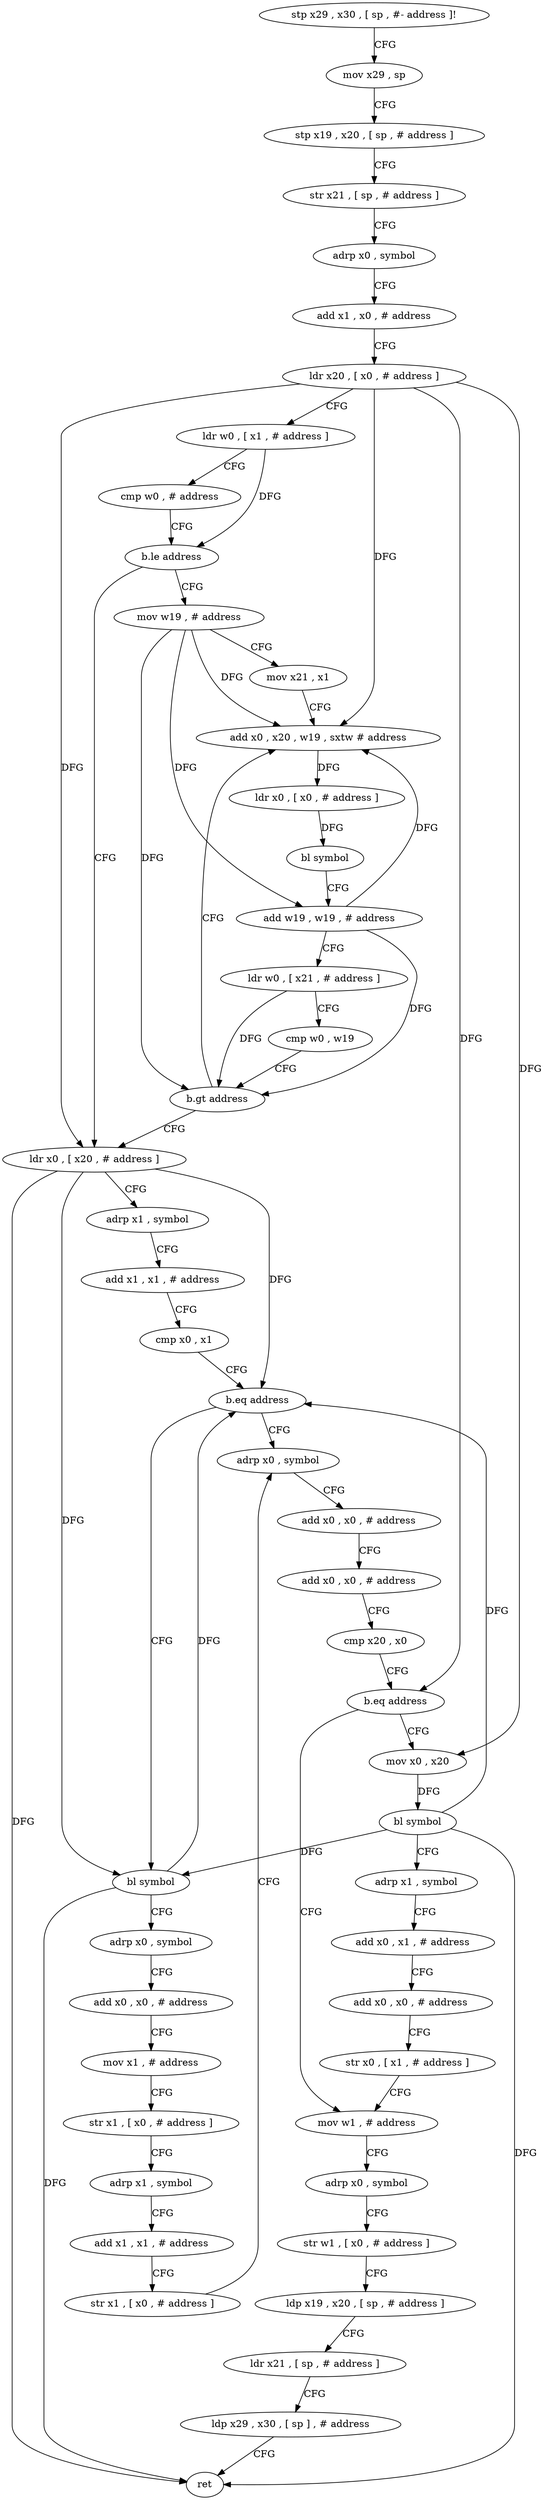 digraph "func" {
"4210908" [label = "stp x29 , x30 , [ sp , #- address ]!" ]
"4210912" [label = "mov x29 , sp" ]
"4210916" [label = "stp x19 , x20 , [ sp , # address ]" ]
"4210920" [label = "str x21 , [ sp , # address ]" ]
"4210924" [label = "adrp x0 , symbol" ]
"4210928" [label = "add x1 , x0 , # address" ]
"4210932" [label = "ldr x20 , [ x0 , # address ]" ]
"4210936" [label = "ldr w0 , [ x1 , # address ]" ]
"4210940" [label = "cmp w0 , # address" ]
"4210944" [label = "b.le address" ]
"4210984" [label = "ldr x0 , [ x20 , # address ]" ]
"4210948" [label = "mov w19 , # address" ]
"4210988" [label = "adrp x1 , symbol" ]
"4210992" [label = "add x1 , x1 , # address" ]
"4210996" [label = "cmp x0 , x1" ]
"4211000" [label = "b.eq address" ]
"4211036" [label = "adrp x0 , symbol" ]
"4211004" [label = "bl symbol" ]
"4210952" [label = "mov x21 , x1" ]
"4210956" [label = "add x0 , x20 , w19 , sxtw # address" ]
"4211040" [label = "add x0 , x0 , # address" ]
"4211044" [label = "add x0 , x0 , # address" ]
"4211048" [label = "cmp x20 , x0" ]
"4211052" [label = "b.eq address" ]
"4211080" [label = "mov w1 , # address" ]
"4211056" [label = "mov x0 , x20" ]
"4211008" [label = "adrp x0 , symbol" ]
"4211012" [label = "add x0 , x0 , # address" ]
"4211016" [label = "mov x1 , # address" ]
"4211020" [label = "str x1 , [ x0 , # address ]" ]
"4211024" [label = "adrp x1 , symbol" ]
"4211028" [label = "add x1 , x1 , # address" ]
"4211032" [label = "str x1 , [ x0 , # address ]" ]
"4210960" [label = "ldr x0 , [ x0 , # address ]" ]
"4210964" [label = "bl symbol" ]
"4210968" [label = "add w19 , w19 , # address" ]
"4210972" [label = "ldr w0 , [ x21 , # address ]" ]
"4210976" [label = "cmp w0 , w19" ]
"4210980" [label = "b.gt address" ]
"4211084" [label = "adrp x0 , symbol" ]
"4211088" [label = "str w1 , [ x0 , # address ]" ]
"4211092" [label = "ldp x19 , x20 , [ sp , # address ]" ]
"4211096" [label = "ldr x21 , [ sp , # address ]" ]
"4211100" [label = "ldp x29 , x30 , [ sp ] , # address" ]
"4211104" [label = "ret" ]
"4211060" [label = "bl symbol" ]
"4211064" [label = "adrp x1 , symbol" ]
"4211068" [label = "add x0 , x1 , # address" ]
"4211072" [label = "add x0 , x0 , # address" ]
"4211076" [label = "str x0 , [ x1 , # address ]" ]
"4210908" -> "4210912" [ label = "CFG" ]
"4210912" -> "4210916" [ label = "CFG" ]
"4210916" -> "4210920" [ label = "CFG" ]
"4210920" -> "4210924" [ label = "CFG" ]
"4210924" -> "4210928" [ label = "CFG" ]
"4210928" -> "4210932" [ label = "CFG" ]
"4210932" -> "4210936" [ label = "CFG" ]
"4210932" -> "4210984" [ label = "DFG" ]
"4210932" -> "4211052" [ label = "DFG" ]
"4210932" -> "4210956" [ label = "DFG" ]
"4210932" -> "4211056" [ label = "DFG" ]
"4210936" -> "4210940" [ label = "CFG" ]
"4210936" -> "4210944" [ label = "DFG" ]
"4210940" -> "4210944" [ label = "CFG" ]
"4210944" -> "4210984" [ label = "CFG" ]
"4210944" -> "4210948" [ label = "CFG" ]
"4210984" -> "4210988" [ label = "CFG" ]
"4210984" -> "4211000" [ label = "DFG" ]
"4210984" -> "4211004" [ label = "DFG" ]
"4210984" -> "4211104" [ label = "DFG" ]
"4210948" -> "4210952" [ label = "CFG" ]
"4210948" -> "4210956" [ label = "DFG" ]
"4210948" -> "4210968" [ label = "DFG" ]
"4210948" -> "4210980" [ label = "DFG" ]
"4210988" -> "4210992" [ label = "CFG" ]
"4210992" -> "4210996" [ label = "CFG" ]
"4210996" -> "4211000" [ label = "CFG" ]
"4211000" -> "4211036" [ label = "CFG" ]
"4211000" -> "4211004" [ label = "CFG" ]
"4211036" -> "4211040" [ label = "CFG" ]
"4211004" -> "4211008" [ label = "CFG" ]
"4211004" -> "4211000" [ label = "DFG" ]
"4211004" -> "4211104" [ label = "DFG" ]
"4210952" -> "4210956" [ label = "CFG" ]
"4210956" -> "4210960" [ label = "DFG" ]
"4211040" -> "4211044" [ label = "CFG" ]
"4211044" -> "4211048" [ label = "CFG" ]
"4211048" -> "4211052" [ label = "CFG" ]
"4211052" -> "4211080" [ label = "CFG" ]
"4211052" -> "4211056" [ label = "CFG" ]
"4211080" -> "4211084" [ label = "CFG" ]
"4211056" -> "4211060" [ label = "DFG" ]
"4211008" -> "4211012" [ label = "CFG" ]
"4211012" -> "4211016" [ label = "CFG" ]
"4211016" -> "4211020" [ label = "CFG" ]
"4211020" -> "4211024" [ label = "CFG" ]
"4211024" -> "4211028" [ label = "CFG" ]
"4211028" -> "4211032" [ label = "CFG" ]
"4211032" -> "4211036" [ label = "CFG" ]
"4210960" -> "4210964" [ label = "DFG" ]
"4210964" -> "4210968" [ label = "CFG" ]
"4210968" -> "4210972" [ label = "CFG" ]
"4210968" -> "4210956" [ label = "DFG" ]
"4210968" -> "4210980" [ label = "DFG" ]
"4210972" -> "4210976" [ label = "CFG" ]
"4210972" -> "4210980" [ label = "DFG" ]
"4210976" -> "4210980" [ label = "CFG" ]
"4210980" -> "4210956" [ label = "CFG" ]
"4210980" -> "4210984" [ label = "CFG" ]
"4211084" -> "4211088" [ label = "CFG" ]
"4211088" -> "4211092" [ label = "CFG" ]
"4211092" -> "4211096" [ label = "CFG" ]
"4211096" -> "4211100" [ label = "CFG" ]
"4211100" -> "4211104" [ label = "CFG" ]
"4211060" -> "4211064" [ label = "CFG" ]
"4211060" -> "4211000" [ label = "DFG" ]
"4211060" -> "4211004" [ label = "DFG" ]
"4211060" -> "4211104" [ label = "DFG" ]
"4211064" -> "4211068" [ label = "CFG" ]
"4211068" -> "4211072" [ label = "CFG" ]
"4211072" -> "4211076" [ label = "CFG" ]
"4211076" -> "4211080" [ label = "CFG" ]
}
